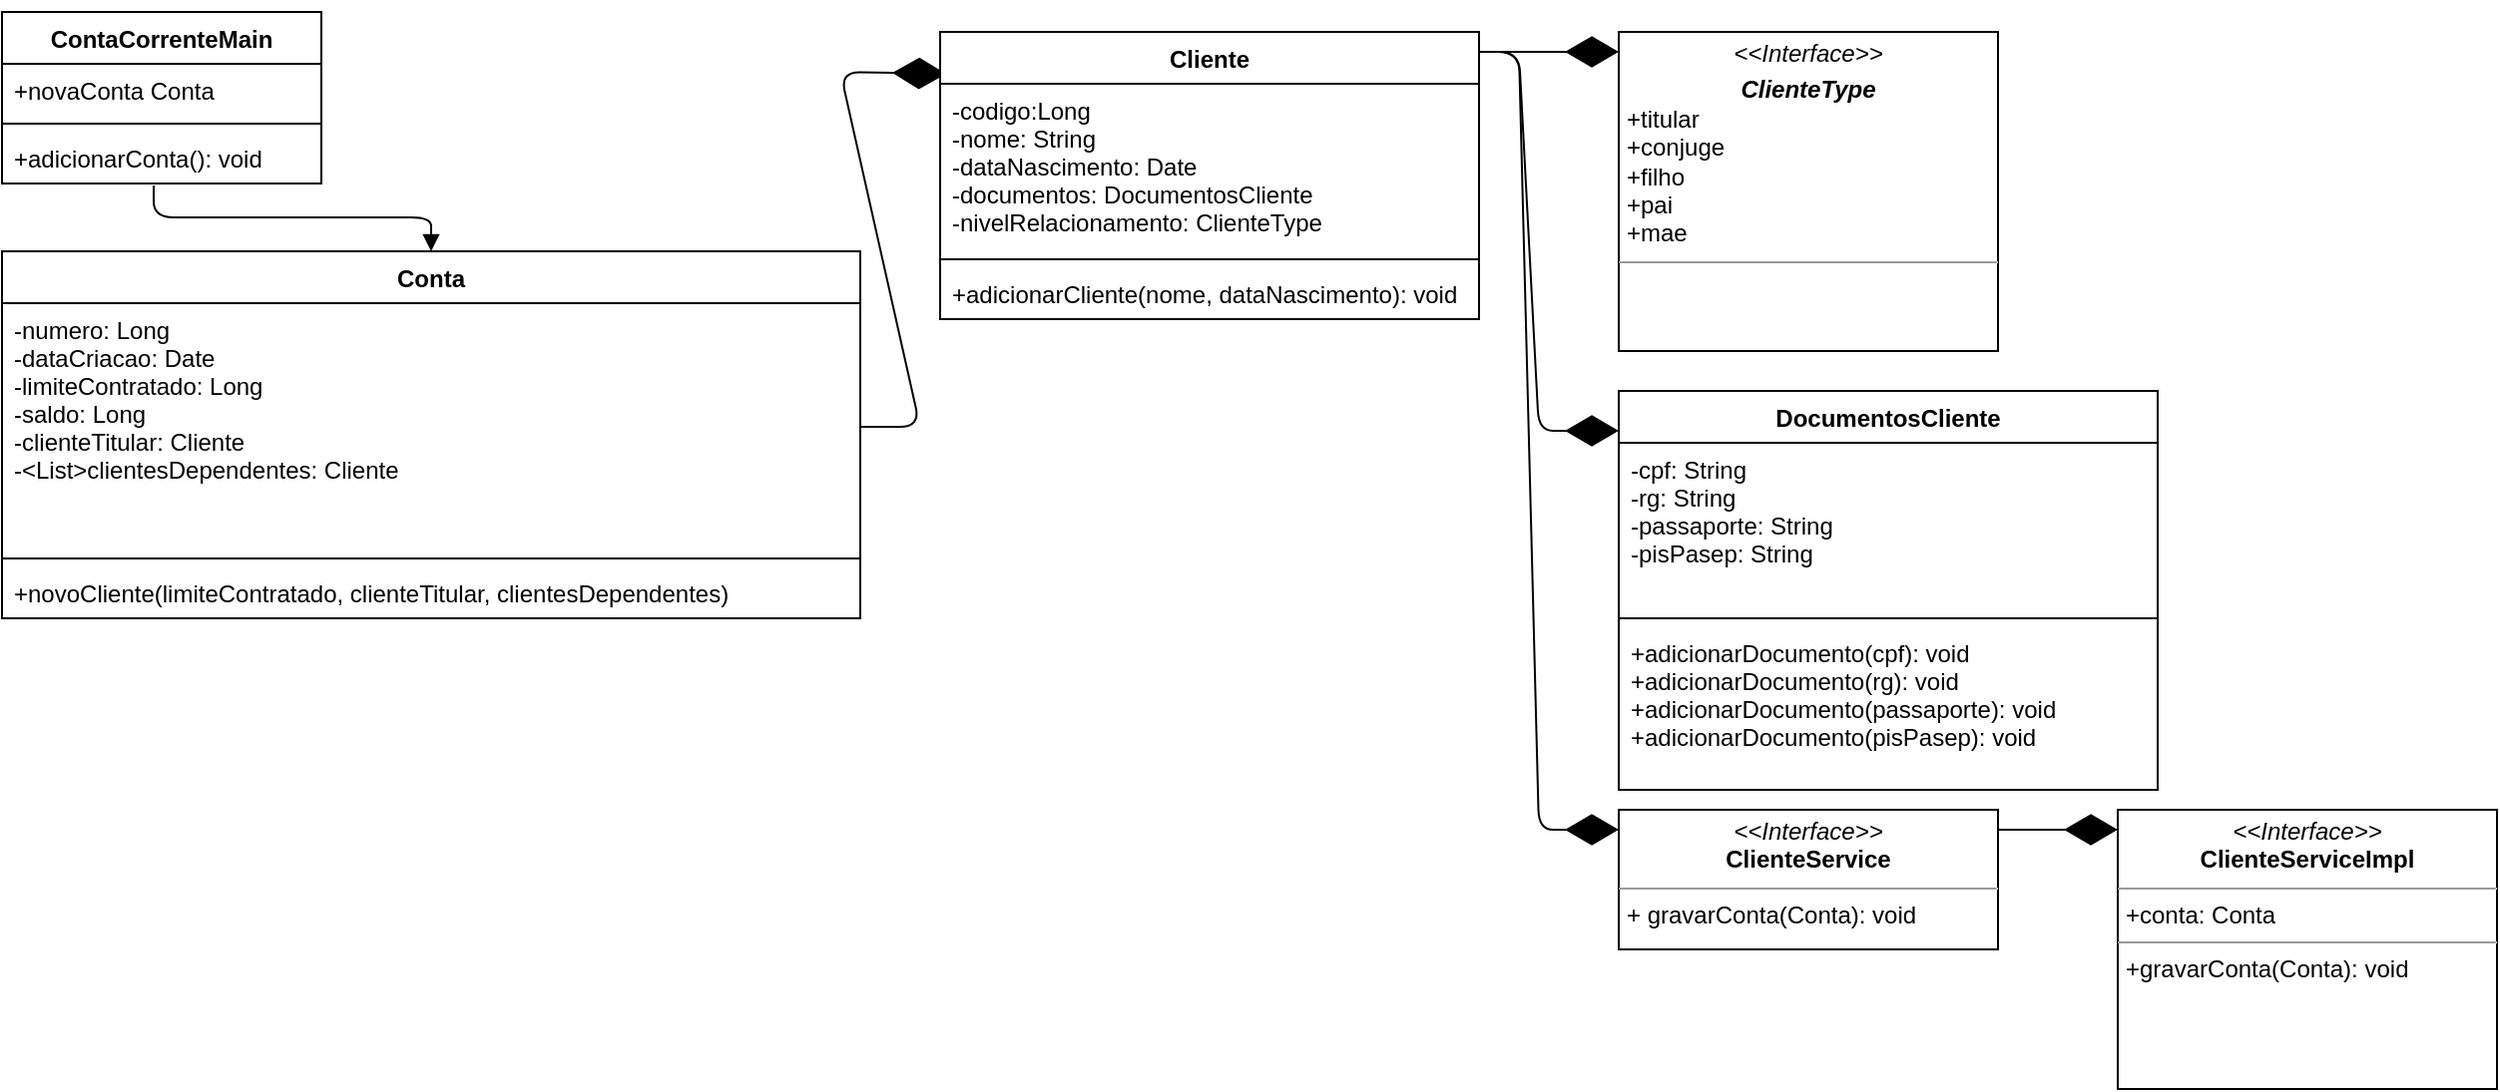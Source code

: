 <mxfile version="12.8.8" type="github">
  <diagram id="CkcvElr7PhPb-9SwqNrt" name="Page-1">
    <mxGraphModel dx="1466" dy="913" grid="1" gridSize="10" guides="1" tooltips="1" connect="1" arrows="1" fold="1" page="1" pageScale="1" pageWidth="850" pageHeight="1100" math="0" shadow="0">
      <root>
        <mxCell id="0" />
        <mxCell id="1" parent="0" />
        <mxCell id="uZX-SA1hG_qM--rtUnc_-10" value="&lt;p style=&quot;margin: 0px ; margin-top: 4px ; text-align: center&quot;&gt;&lt;i&gt;&amp;lt;&amp;lt;Interface&amp;gt;&amp;gt;&lt;/i&gt;&lt;/p&gt;&lt;p style=&quot;margin: 0px ; margin-top: 4px ; text-align: center&quot;&gt;&lt;i&gt;&lt;b&gt;ClienteType&lt;/b&gt;&lt;/i&gt;&lt;br&gt;&lt;/p&gt;&lt;p style=&quot;margin: 0px ; margin-left: 4px&quot;&gt;+titular&lt;/p&gt;&lt;p style=&quot;margin: 0px ; margin-left: 4px&quot;&gt;+conjuge&lt;/p&gt;&lt;p style=&quot;margin: 0px ; margin-left: 4px&quot;&gt;+filho&lt;/p&gt;&lt;p style=&quot;margin: 0px ; margin-left: 4px&quot;&gt;+pai&lt;/p&gt;&lt;p style=&quot;margin: 0px ; margin-left: 4px&quot;&gt;+mae&lt;/p&gt;&lt;hr size=&quot;1&quot;&gt;&lt;p style=&quot;margin: 0px ; margin-left: 4px&quot;&gt;&lt;br&gt;&lt;/p&gt;" style="verticalAlign=top;align=left;overflow=fill;fontSize=12;fontFamily=Helvetica;html=1;" parent="1" vertex="1">
          <mxGeometry x="830" y="30" width="190" height="160" as="geometry" />
        </mxCell>
        <mxCell id="zG87jZhh50mzkOYioSsU-5" value="&lt;p style=&quot;margin: 0px ; margin-top: 4px ; text-align: center&quot;&gt;&lt;i&gt;&amp;lt;&amp;lt;Interface&amp;gt;&amp;gt;&lt;/i&gt;&lt;br&gt;&lt;b&gt;ClienteService&lt;/b&gt;&lt;/p&gt;&lt;hr size=&quot;1&quot;&gt;&lt;p style=&quot;margin: 0px ; margin-left: 4px&quot;&gt;+ gravarConta(Conta): void&lt;br&gt;&lt;/p&gt;" style="verticalAlign=top;align=left;overflow=fill;fontSize=12;fontFamily=Helvetica;html=1;" parent="1" vertex="1">
          <mxGeometry x="830" y="420" width="190" height="70" as="geometry" />
        </mxCell>
        <mxCell id="zG87jZhh50mzkOYioSsU-6" value="&lt;p style=&quot;margin: 0px ; margin-top: 4px ; text-align: center&quot;&gt;&lt;i&gt;&amp;lt;&amp;lt;Interface&amp;gt;&amp;gt;&lt;/i&gt;&lt;br&gt;&lt;b&gt;ClienteServiceImpl&lt;/b&gt;&lt;/p&gt;&lt;hr size=&quot;1&quot;&gt;&lt;p style=&quot;margin: 0px ; margin-left: 4px&quot;&gt;+conta: Conta&lt;/p&gt;&lt;hr size=&quot;1&quot;&gt;&lt;p style=&quot;margin: 0px ; margin-left: 4px&quot;&gt;+gravarConta(Conta): void&lt;/p&gt;" style="verticalAlign=top;align=left;overflow=fill;fontSize=12;fontFamily=Helvetica;html=1;" parent="1" vertex="1">
          <mxGeometry x="1080" y="420" width="190" height="140" as="geometry" />
        </mxCell>
        <mxCell id="zG87jZhh50mzkOYioSsU-12" value="" style="endArrow=diamondThin;endFill=1;endSize=24;html=1;entryX=0.011;entryY=0.146;entryDx=0;entryDy=0;entryPerimeter=0;exitX=1;exitY=0.5;exitDx=0;exitDy=0;" parent="1" edge="1" target="uZX-SA1hG_qM--rtUnc_-5" source="uZX-SA1hG_qM--rtUnc_-2">
          <mxGeometry width="160" relative="1" as="geometry">
            <mxPoint x="460" y="200" as="sourcePoint" />
            <mxPoint x="620" y="100" as="targetPoint" />
            <Array as="points">
              <mxPoint x="480" y="228" />
              <mxPoint x="440" y="50" />
            </Array>
          </mxGeometry>
        </mxCell>
        <mxCell id="zG87jZhh50mzkOYioSsU-13" value="" style="endArrow=diamondThin;endFill=1;endSize=24;html=1;" parent="1" edge="1">
          <mxGeometry width="160" relative="1" as="geometry">
            <mxPoint x="760" y="40" as="sourcePoint" />
            <mxPoint x="830" y="40" as="targetPoint" />
          </mxGeometry>
        </mxCell>
        <mxCell id="zG87jZhh50mzkOYioSsU-14" value="" style="endArrow=diamondThin;endFill=1;endSize=24;html=1;" parent="1" edge="1">
          <mxGeometry width="160" relative="1" as="geometry">
            <mxPoint x="760" y="40" as="sourcePoint" />
            <mxPoint x="830" y="230" as="targetPoint" />
            <Array as="points">
              <mxPoint x="780" y="40" />
              <mxPoint x="790" y="230" />
            </Array>
          </mxGeometry>
        </mxCell>
        <mxCell id="zG87jZhh50mzkOYioSsU-15" value="" style="endArrow=diamondThin;endFill=1;endSize=24;html=1;" parent="1" edge="1">
          <mxGeometry width="160" relative="1" as="geometry">
            <mxPoint x="760" y="40" as="sourcePoint" />
            <mxPoint x="830" y="430" as="targetPoint" />
            <Array as="points">
              <mxPoint x="780" y="40" />
              <mxPoint x="790" y="430" />
            </Array>
          </mxGeometry>
        </mxCell>
        <mxCell id="zG87jZhh50mzkOYioSsU-16" value="" style="endArrow=diamondThin;endFill=1;endSize=24;html=1;" parent="1" edge="1">
          <mxGeometry width="160" relative="1" as="geometry">
            <mxPoint x="1020" y="430" as="sourcePoint" />
            <mxPoint x="1080" y="430" as="targetPoint" />
          </mxGeometry>
        </mxCell>
        <mxCell id="QMATXbB6bqnx_T1aLNnP-11" value="" style="endArrow=block;endFill=1;html=1;edgeStyle=orthogonalEdgeStyle;align=left;verticalAlign=top;exitX=0.475;exitY=1.038;exitDx=0;exitDy=0;exitPerimeter=0;entryX=0.5;entryY=0;entryDx=0;entryDy=0;" edge="1" parent="1" source="zG87jZhh50mzkOYioSsU-11" target="uZX-SA1hG_qM--rtUnc_-1">
          <mxGeometry x="-1" relative="1" as="geometry">
            <mxPoint x="640" y="370" as="sourcePoint" />
            <mxPoint x="800" y="370" as="targetPoint" />
          </mxGeometry>
        </mxCell>
        <mxCell id="QMATXbB6bqnx_T1aLNnP-12" value="" style="resizable=0;html=1;align=left;verticalAlign=bottom;labelBackgroundColor=#ffffff;fontSize=10;" connectable="0" vertex="1" parent="QMATXbB6bqnx_T1aLNnP-11">
          <mxGeometry x="-1" relative="1" as="geometry" />
        </mxCell>
        <mxCell id="zG87jZhh50mzkOYioSsU-8" value="ContaCorrenteMain" style="swimlane;fontStyle=1;align=center;verticalAlign=top;childLayout=stackLayout;horizontal=1;startSize=26;horizontalStack=0;resizeParent=1;resizeParentMax=0;resizeLast=0;collapsible=1;marginBottom=0;" parent="1" vertex="1">
          <mxGeometry x="20" y="20" width="160" height="86" as="geometry" />
        </mxCell>
        <mxCell id="zG87jZhh50mzkOYioSsU-9" value="+novaConta Conta" style="text;strokeColor=none;fillColor=none;align=left;verticalAlign=top;spacingLeft=4;spacingRight=4;overflow=hidden;rotatable=0;points=[[0,0.5],[1,0.5]];portConstraint=eastwest;" parent="zG87jZhh50mzkOYioSsU-8" vertex="1">
          <mxGeometry y="26" width="160" height="26" as="geometry" />
        </mxCell>
        <mxCell id="zG87jZhh50mzkOYioSsU-10" value="" style="line;strokeWidth=1;fillColor=none;align=left;verticalAlign=middle;spacingTop=-1;spacingLeft=3;spacingRight=3;rotatable=0;labelPosition=right;points=[];portConstraint=eastwest;" parent="zG87jZhh50mzkOYioSsU-8" vertex="1">
          <mxGeometry y="52" width="160" height="8" as="geometry" />
        </mxCell>
        <mxCell id="zG87jZhh50mzkOYioSsU-11" value="+adicionarConta(): void" style="text;strokeColor=none;fillColor=none;align=left;verticalAlign=top;spacingLeft=4;spacingRight=4;overflow=hidden;rotatable=0;points=[[0,0.5],[1,0.5]];portConstraint=eastwest;" parent="zG87jZhh50mzkOYioSsU-8" vertex="1">
          <mxGeometry y="60" width="160" height="26" as="geometry" />
        </mxCell>
        <mxCell id="uZX-SA1hG_qM--rtUnc_-1" value="Conta" style="swimlane;fontStyle=1;align=center;verticalAlign=top;childLayout=stackLayout;horizontal=1;startSize=26;horizontalStack=0;resizeParent=1;resizeParentMax=0;resizeLast=0;collapsible=1;marginBottom=0;" parent="1" vertex="1">
          <mxGeometry x="20" y="140" width="430" height="184" as="geometry" />
        </mxCell>
        <mxCell id="uZX-SA1hG_qM--rtUnc_-2" value="-numero: Long&#xa;-dataCriacao: Date&#xa;-limiteContratado: Long&#xa;-saldo: Long&#xa;-clienteTitular: Cliente&#xa;-&lt;List&gt;clientesDependentes: Cliente" style="text;strokeColor=none;fillColor=none;align=left;verticalAlign=top;spacingLeft=4;spacingRight=4;overflow=hidden;rotatable=0;points=[[0,0.5],[1,0.5]];portConstraint=eastwest;" parent="uZX-SA1hG_qM--rtUnc_-1" vertex="1">
          <mxGeometry y="26" width="430" height="124" as="geometry" />
        </mxCell>
        <mxCell id="uZX-SA1hG_qM--rtUnc_-3" value="" style="line;strokeWidth=1;fillColor=none;align=left;verticalAlign=middle;spacingTop=-1;spacingLeft=3;spacingRight=3;rotatable=0;labelPosition=right;points=[];portConstraint=eastwest;" parent="uZX-SA1hG_qM--rtUnc_-1" vertex="1">
          <mxGeometry y="150" width="430" height="8" as="geometry" />
        </mxCell>
        <mxCell id="uZX-SA1hG_qM--rtUnc_-4" value="+novoCliente(limiteContratado, clienteTitular, clientesDependentes)" style="text;strokeColor=none;fillColor=none;align=left;verticalAlign=top;spacingLeft=4;spacingRight=4;overflow=hidden;rotatable=0;points=[[0,0.5],[1,0.5]];portConstraint=eastwest;" parent="uZX-SA1hG_qM--rtUnc_-1" vertex="1">
          <mxGeometry y="158" width="430" height="26" as="geometry" />
        </mxCell>
        <mxCell id="uZX-SA1hG_qM--rtUnc_-5" value="Cliente" style="swimlane;fontStyle=1;align=center;verticalAlign=top;childLayout=stackLayout;horizontal=1;startSize=26;horizontalStack=0;resizeParent=1;resizeParentMax=0;resizeLast=0;collapsible=1;marginBottom=0;" parent="1" vertex="1">
          <mxGeometry x="490" y="30" width="270" height="144" as="geometry" />
        </mxCell>
        <mxCell id="uZX-SA1hG_qM--rtUnc_-6" value="-codigo:Long&#xa;-nome: String&#xa;-dataNascimento: Date&#xa;-documentos: DocumentosCliente&#xa;-nivelRelacionamento: ClienteType" style="text;strokeColor=none;fillColor=none;align=left;verticalAlign=top;spacingLeft=4;spacingRight=4;overflow=hidden;rotatable=0;points=[[0,0.5],[1,0.5]];portConstraint=eastwest;" parent="uZX-SA1hG_qM--rtUnc_-5" vertex="1">
          <mxGeometry y="26" width="270" height="84" as="geometry" />
        </mxCell>
        <mxCell id="uZX-SA1hG_qM--rtUnc_-7" value="" style="line;strokeWidth=1;fillColor=none;align=left;verticalAlign=middle;spacingTop=-1;spacingLeft=3;spacingRight=3;rotatable=0;labelPosition=right;points=[];portConstraint=eastwest;" parent="uZX-SA1hG_qM--rtUnc_-5" vertex="1">
          <mxGeometry y="110" width="270" height="8" as="geometry" />
        </mxCell>
        <mxCell id="uZX-SA1hG_qM--rtUnc_-8" value="+adicionarCliente(nome, dataNascimento): void" style="text;strokeColor=none;fillColor=none;align=left;verticalAlign=top;spacingLeft=4;spacingRight=4;overflow=hidden;rotatable=0;points=[[0,0.5],[1,0.5]];portConstraint=eastwest;" parent="uZX-SA1hG_qM--rtUnc_-5" vertex="1">
          <mxGeometry y="118" width="270" height="26" as="geometry" />
        </mxCell>
        <mxCell id="QMATXbB6bqnx_T1aLNnP-7" value="DocumentosCliente" style="swimlane;fontStyle=1;align=center;verticalAlign=top;childLayout=stackLayout;horizontal=1;startSize=26;horizontalStack=0;resizeParent=1;resizeParentMax=0;resizeLast=0;collapsible=1;marginBottom=0;" vertex="1" parent="1">
          <mxGeometry x="830" y="210" width="270" height="200" as="geometry" />
        </mxCell>
        <mxCell id="QMATXbB6bqnx_T1aLNnP-8" value="-cpf: String&#xa;-rg: String&#xa;-passaporte: String&#xa;-pisPasep: String" style="text;strokeColor=none;fillColor=none;align=left;verticalAlign=top;spacingLeft=4;spacingRight=4;overflow=hidden;rotatable=0;points=[[0,0.5],[1,0.5]];portConstraint=eastwest;" vertex="1" parent="QMATXbB6bqnx_T1aLNnP-7">
          <mxGeometry y="26" width="270" height="84" as="geometry" />
        </mxCell>
        <mxCell id="QMATXbB6bqnx_T1aLNnP-9" value="" style="line;strokeWidth=1;fillColor=none;align=left;verticalAlign=middle;spacingTop=-1;spacingLeft=3;spacingRight=3;rotatable=0;labelPosition=right;points=[];portConstraint=eastwest;" vertex="1" parent="QMATXbB6bqnx_T1aLNnP-7">
          <mxGeometry y="110" width="270" height="8" as="geometry" />
        </mxCell>
        <mxCell id="QMATXbB6bqnx_T1aLNnP-10" value="+adicionarDocumento(cpf): void&#xa;+adicionarDocumento(rg): void&#xa;+adicionarDocumento(passaporte): void&#xa;+adicionarDocumento(pisPasep): void" style="text;strokeColor=none;fillColor=none;align=left;verticalAlign=top;spacingLeft=4;spacingRight=4;overflow=hidden;rotatable=0;points=[[0,0.5],[1,0.5]];portConstraint=eastwest;" vertex="1" parent="QMATXbB6bqnx_T1aLNnP-7">
          <mxGeometry y="118" width="270" height="82" as="geometry" />
        </mxCell>
      </root>
    </mxGraphModel>
  </diagram>
</mxfile>
